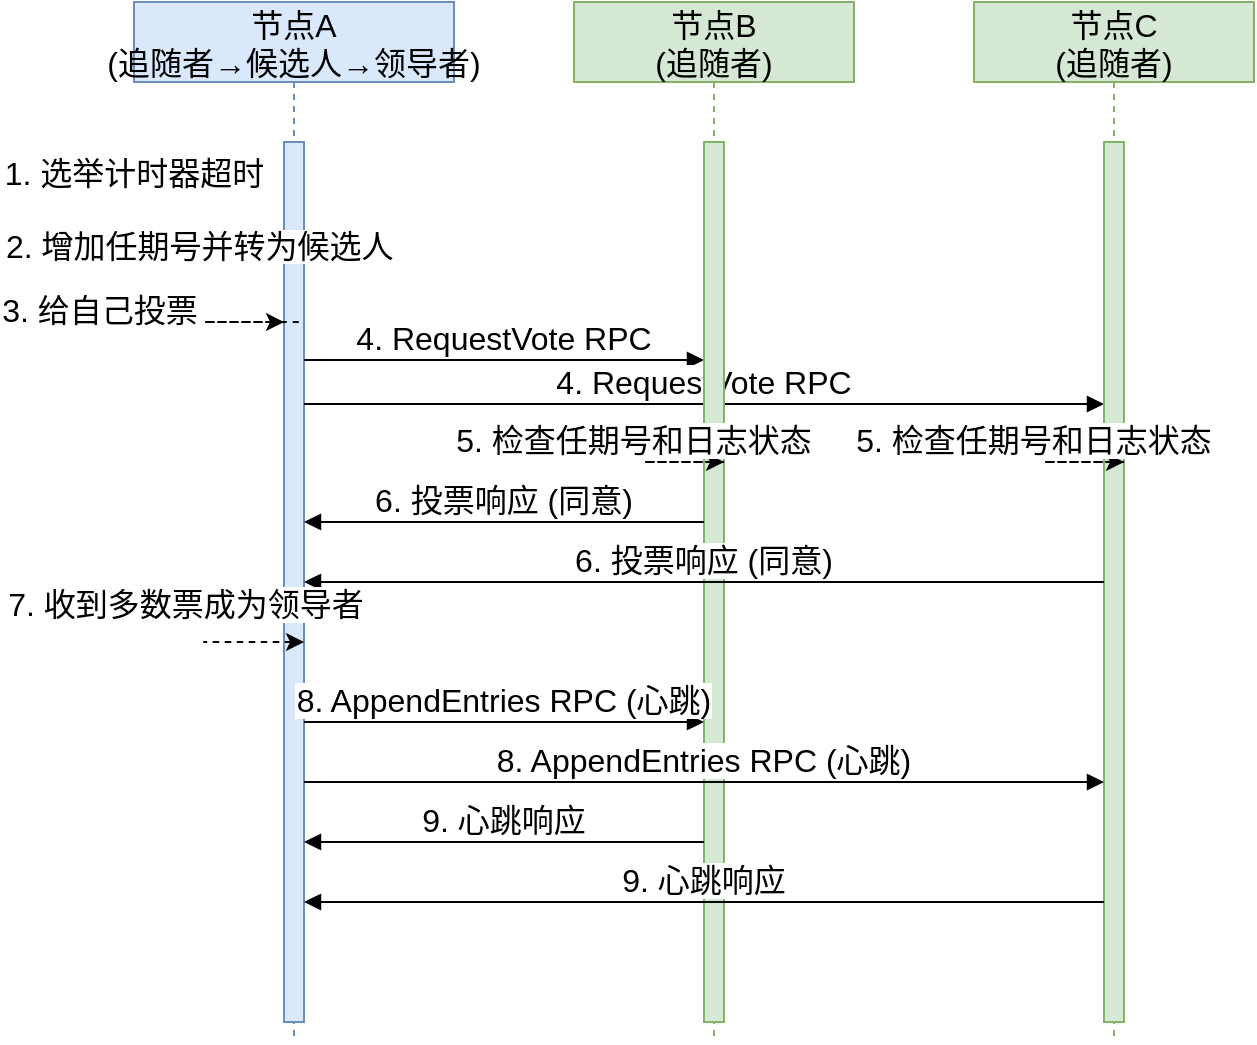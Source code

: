 <mxfile version="27.0.6">
  <diagram name="Page-1" id="7PPP4ZcbkBobqEiEJsov">
    <mxGraphModel dx="715" dy="280" grid="0" gridSize="10" guides="1" tooltips="1" connect="1" arrows="1" fold="1" page="0" pageScale="1" pageWidth="850" pageHeight="1100" math="0" shadow="0">
      <root>
        <mxCell id="0" />
        <mxCell id="1" parent="0" />
        <mxCell id="cQViEmoI6t9RxzjoyboB-25" value="节点A&#xa;(追随者→候选人→领导者)" style="shape=umlLifeline;perimeter=lifelinePerimeter;container=1;collapsible=0;recursiveResize=0;rounded=0;shadow=0;strokeWidth=1;fillColor=#dae8fc;strokeColor=#6c8ebf;fontSize=16;" vertex="1" parent="1">
          <mxGeometry x="727" y="475" width="160" height="520" as="geometry" />
        </mxCell>
        <mxCell id="cQViEmoI6t9RxzjoyboB-26" value="" style="points=[];perimeter=orthogonalPerimeter;rounded=0;shadow=0;strokeWidth=1;fillColor=#dae8fc;strokeColor=#6c8ebf;fontSize=16;" vertex="1" parent="cQViEmoI6t9RxzjoyboB-25">
          <mxGeometry x="75" y="70" width="10" height="440" as="geometry" />
        </mxCell>
        <mxCell id="cQViEmoI6t9RxzjoyboB-34" value="4. RequestVote RPC" style="verticalAlign=bottom;endArrow=block;entryX=0;entryY=0;shadow=0;strokeWidth=1;fontSize=16;" edge="1" parent="cQViEmoI6t9RxzjoyboB-25">
          <mxGeometry relative="1" as="geometry">
            <mxPoint x="85" y="179" as="sourcePoint" />
            <mxPoint x="285" y="179" as="targetPoint" />
          </mxGeometry>
        </mxCell>
        <mxCell id="cQViEmoI6t9RxzjoyboB-35" value="4. RequestVote RPC" style="verticalAlign=bottom;endArrow=block;entryX=0;entryY=0;shadow=0;strokeWidth=1;fontSize=16;" edge="1" parent="cQViEmoI6t9RxzjoyboB-25">
          <mxGeometry relative="1" as="geometry">
            <mxPoint x="85" y="201" as="sourcePoint" />
            <mxPoint x="485" y="201" as="targetPoint" />
          </mxGeometry>
        </mxCell>
        <mxCell id="cQViEmoI6t9RxzjoyboB-27" value="节点B&#xa;(追随者)" style="shape=umlLifeline;perimeter=lifelinePerimeter;container=1;collapsible=0;recursiveResize=0;rounded=0;shadow=0;strokeWidth=1;fillColor=#d5e8d4;strokeColor=#82b366;fontSize=16;" vertex="1" parent="1">
          <mxGeometry x="947" y="475" width="140" height="520" as="geometry" />
        </mxCell>
        <mxCell id="cQViEmoI6t9RxzjoyboB-28" value="" style="points=[];perimeter=orthogonalPerimeter;rounded=0;shadow=0;strokeWidth=1;fillColor=#d5e8d4;strokeColor=#82b366;fontSize=16;" vertex="1" parent="cQViEmoI6t9RxzjoyboB-27">
          <mxGeometry x="65" y="70" width="10" height="440" as="geometry" />
        </mxCell>
        <mxCell id="cQViEmoI6t9RxzjoyboB-29" value="节点C&#xa;(追随者)" style="shape=umlLifeline;perimeter=lifelinePerimeter;container=1;collapsible=0;recursiveResize=0;rounded=0;shadow=0;strokeWidth=1;fillColor=#d5e8d4;strokeColor=#82b366;fontSize=16;" vertex="1" parent="1">
          <mxGeometry x="1147" y="475" width="140" height="520" as="geometry" />
        </mxCell>
        <mxCell id="cQViEmoI6t9RxzjoyboB-30" value="" style="points=[];perimeter=orthogonalPerimeter;rounded=0;shadow=0;strokeWidth=1;fillColor=#d5e8d4;strokeColor=#82b366;fontSize=16;" vertex="1" parent="cQViEmoI6t9RxzjoyboB-29">
          <mxGeometry x="65" y="70" width="10" height="440" as="geometry" />
        </mxCell>
        <mxCell id="cQViEmoI6t9RxzjoyboB-31" value="1. 选举计时器超时" style="verticalAlign=bottom;endArrow=block;entryX=0;entryY=0;shadow=0;strokeWidth=1;fontSize=16;" vertex="1" parent="1">
          <mxGeometry relative="1" as="geometry">
            <mxPoint x="827" y="751" as="sourcePoint" />
            <mxPoint x="922" y="751" as="targetPoint" />
            <mxPoint x="727" y="571" as="offset" />
          </mxGeometry>
        </mxCell>
        <mxCell id="cQViEmoI6t9RxzjoyboB-33" value="3. 给自己投票" style="verticalAlign=bottom;endArrow=none;dashed=1;endSize=8;shadow=0;strokeWidth=1;endFill=0;startArrow=classic;startFill=1;fontSize=16;" edge="1" parent="1">
          <mxGeometry x="-0.1" y="-47" relative="1" as="geometry">
            <mxPoint x="802" y="635" as="sourcePoint" />
            <mxPoint x="812" y="635" as="targetPoint" />
            <Array as="points">
              <mxPoint x="757" y="635" />
            </Array>
            <mxPoint x="-47" y="-42" as="offset" />
          </mxGeometry>
        </mxCell>
        <mxCell id="cQViEmoI6t9RxzjoyboB-36" value="5. 检查任期号和日志状态" style="verticalAlign=bottom;endArrow=none;dashed=1;endSize=8;exitX=0;exitY=0.95;shadow=0;strokeWidth=1;endFill=0;startArrow=classic;startFill=1;fontSize=16;" edge="1" parent="1">
          <mxGeometry relative="1" as="geometry">
            <mxPoint x="1022" y="705" as="sourcePoint" />
            <mxPoint x="1022" y="705" as="targetPoint" />
            <Array as="points">
              <mxPoint x="977" y="705" />
            </Array>
          </mxGeometry>
        </mxCell>
        <mxCell id="cQViEmoI6t9RxzjoyboB-37" value="5. 检查任期号和日志状态" style="verticalAlign=bottom;endArrow=none;dashed=1;endSize=8;exitX=0;exitY=0.95;shadow=0;strokeWidth=1;endFill=0;startArrow=classic;startFill=1;fontSize=16;" edge="1" parent="1">
          <mxGeometry relative="1" as="geometry">
            <mxPoint x="1222" y="705" as="sourcePoint" />
            <mxPoint x="1222" y="705" as="targetPoint" />
            <Array as="points">
              <mxPoint x="1177" y="705" />
            </Array>
          </mxGeometry>
        </mxCell>
        <mxCell id="cQViEmoI6t9RxzjoyboB-38" value="6. 投票响应 (同意)" style="verticalAlign=bottom;endArrow=block;shadow=0;strokeWidth=1;fontSize=16;" edge="1" parent="1">
          <mxGeometry relative="1" as="geometry">
            <mxPoint x="1012" y="735" as="sourcePoint" />
            <mxPoint x="812" y="735" as="targetPoint" />
          </mxGeometry>
        </mxCell>
        <mxCell id="cQViEmoI6t9RxzjoyboB-39" value="6. 投票响应 (同意)" style="verticalAlign=bottom;endArrow=block;shadow=0;strokeWidth=1;fontSize=16;" edge="1" parent="1">
          <mxGeometry relative="1" as="geometry">
            <mxPoint x="1212" y="765" as="sourcePoint" />
            <mxPoint x="812" y="765" as="targetPoint" />
          </mxGeometry>
        </mxCell>
        <mxCell id="cQViEmoI6t9RxzjoyboB-40" value="7. 收到多数票成为领导者" style="verticalAlign=bottom;endArrow=none;dashed=1;endSize=8;shadow=0;strokeWidth=1;endFill=0;startArrow=classic;startFill=1;fontSize=16;" edge="1" parent="1">
          <mxGeometry y="9" relative="1" as="geometry">
            <mxPoint x="812" y="795" as="sourcePoint" />
            <mxPoint x="812" y="795" as="targetPoint" />
            <Array as="points">
              <mxPoint x="757" y="795" />
            </Array>
            <mxPoint x="-4" y="1" as="offset" />
          </mxGeometry>
        </mxCell>
        <mxCell id="cQViEmoI6t9RxzjoyboB-41" value="8. AppendEntries RPC (心跳)" style="verticalAlign=bottom;endArrow=block;shadow=0;strokeWidth=1;fontSize=16;" edge="1" parent="1">
          <mxGeometry relative="1" as="geometry">
            <mxPoint x="812" y="835" as="sourcePoint" />
            <mxPoint x="1012" y="835" as="targetPoint" />
          </mxGeometry>
        </mxCell>
        <mxCell id="cQViEmoI6t9RxzjoyboB-42" value="8. AppendEntries RPC (心跳)" style="verticalAlign=bottom;endArrow=block;shadow=0;strokeWidth=1;fontSize=16;" edge="1" parent="1">
          <mxGeometry relative="1" as="geometry">
            <mxPoint x="812" y="865" as="sourcePoint" />
            <mxPoint x="1212" y="865" as="targetPoint" />
          </mxGeometry>
        </mxCell>
        <mxCell id="cQViEmoI6t9RxzjoyboB-43" value="9. 心跳响应" style="verticalAlign=bottom;endArrow=block;shadow=0;strokeWidth=1;fontSize=16;" edge="1" parent="1">
          <mxGeometry relative="1" as="geometry">
            <mxPoint x="1012" y="895" as="sourcePoint" />
            <mxPoint x="812" y="895" as="targetPoint" />
          </mxGeometry>
        </mxCell>
        <mxCell id="cQViEmoI6t9RxzjoyboB-44" value="9. 心跳响应" style="verticalAlign=bottom;endArrow=block;shadow=0;strokeWidth=1;fontSize=16;" edge="1" parent="1">
          <mxGeometry relative="1" as="geometry">
            <mxPoint x="1212" y="925" as="sourcePoint" />
            <mxPoint x="812" y="925" as="targetPoint" />
          </mxGeometry>
        </mxCell>
        <mxCell id="cQViEmoI6t9RxzjoyboB-46" value="&lt;span style=&quot;color: rgb(0, 0, 0); font-family: Helvetica; font-style: normal; font-variant-ligatures: normal; font-variant-caps: normal; font-weight: 400; letter-spacing: normal; orphans: 2; text-align: center; text-indent: 0px; text-transform: none; widows: 2; word-spacing: 0px; -webkit-text-stroke-width: 0px; white-space: nowrap; background-color: rgb(255, 255, 255); text-decoration-thickness: initial; text-decoration-style: initial; text-decoration-color: initial; float: none; display: inline !important;&quot;&gt;2. 增加任期号并转为候选人&lt;/span&gt;" style="text;whiteSpace=wrap;html=1;fontSize=16;" vertex="1" parent="1">
          <mxGeometry x="661" y="581" width="133" height="36" as="geometry" />
        </mxCell>
      </root>
    </mxGraphModel>
  </diagram>
</mxfile>
